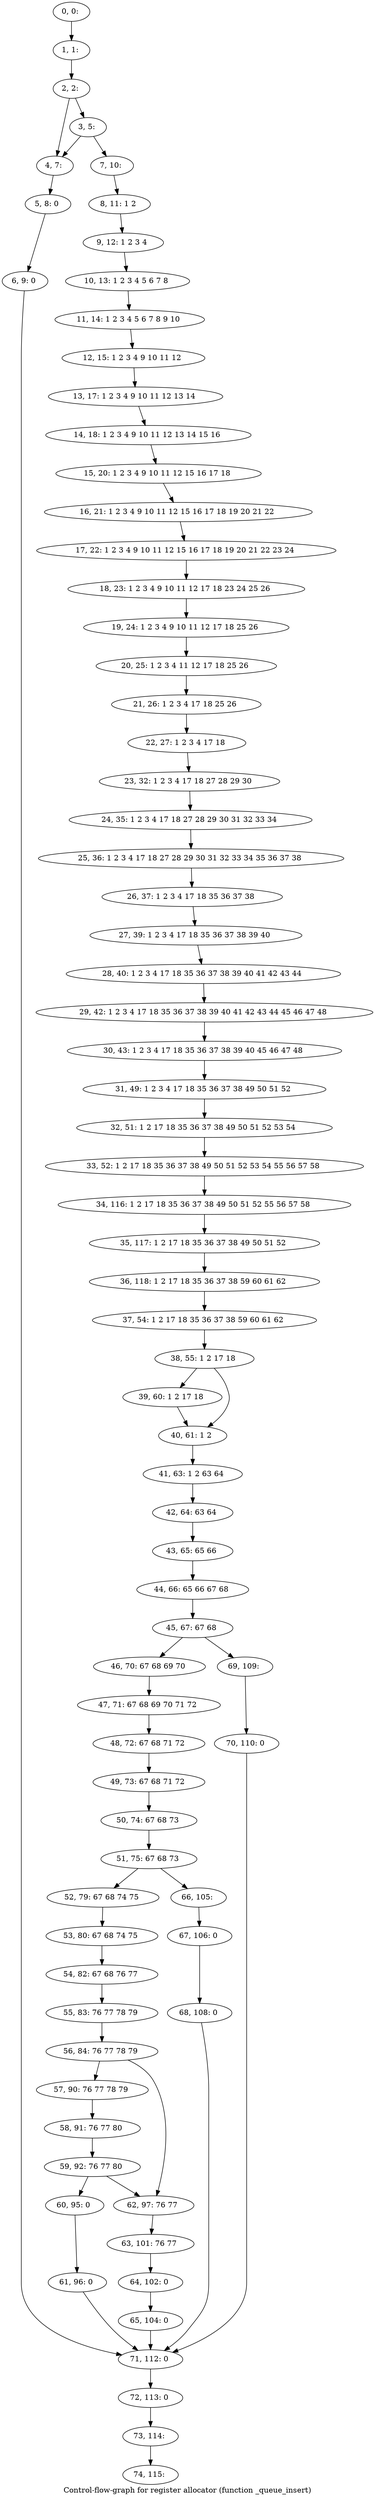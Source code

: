 digraph G {
graph [label="Control-flow-graph for register allocator (function _queue_insert)"]
0[label="0, 0: "];
1[label="1, 1: "];
2[label="2, 2: "];
3[label="3, 5: "];
4[label="4, 7: "];
5[label="5, 8: 0 "];
6[label="6, 9: 0 "];
7[label="7, 10: "];
8[label="8, 11: 1 2 "];
9[label="9, 12: 1 2 3 4 "];
10[label="10, 13: 1 2 3 4 5 6 7 8 "];
11[label="11, 14: 1 2 3 4 5 6 7 8 9 10 "];
12[label="12, 15: 1 2 3 4 9 10 11 12 "];
13[label="13, 17: 1 2 3 4 9 10 11 12 13 14 "];
14[label="14, 18: 1 2 3 4 9 10 11 12 13 14 15 16 "];
15[label="15, 20: 1 2 3 4 9 10 11 12 15 16 17 18 "];
16[label="16, 21: 1 2 3 4 9 10 11 12 15 16 17 18 19 20 21 22 "];
17[label="17, 22: 1 2 3 4 9 10 11 12 15 16 17 18 19 20 21 22 23 24 "];
18[label="18, 23: 1 2 3 4 9 10 11 12 17 18 23 24 25 26 "];
19[label="19, 24: 1 2 3 4 9 10 11 12 17 18 25 26 "];
20[label="20, 25: 1 2 3 4 11 12 17 18 25 26 "];
21[label="21, 26: 1 2 3 4 17 18 25 26 "];
22[label="22, 27: 1 2 3 4 17 18 "];
23[label="23, 32: 1 2 3 4 17 18 27 28 29 30 "];
24[label="24, 35: 1 2 3 4 17 18 27 28 29 30 31 32 33 34 "];
25[label="25, 36: 1 2 3 4 17 18 27 28 29 30 31 32 33 34 35 36 37 38 "];
26[label="26, 37: 1 2 3 4 17 18 35 36 37 38 "];
27[label="27, 39: 1 2 3 4 17 18 35 36 37 38 39 40 "];
28[label="28, 40: 1 2 3 4 17 18 35 36 37 38 39 40 41 42 43 44 "];
29[label="29, 42: 1 2 3 4 17 18 35 36 37 38 39 40 41 42 43 44 45 46 47 48 "];
30[label="30, 43: 1 2 3 4 17 18 35 36 37 38 39 40 45 46 47 48 "];
31[label="31, 49: 1 2 3 4 17 18 35 36 37 38 49 50 51 52 "];
32[label="32, 51: 1 2 17 18 35 36 37 38 49 50 51 52 53 54 "];
33[label="33, 52: 1 2 17 18 35 36 37 38 49 50 51 52 53 54 55 56 57 58 "];
34[label="34, 116: 1 2 17 18 35 36 37 38 49 50 51 52 55 56 57 58 "];
35[label="35, 117: 1 2 17 18 35 36 37 38 49 50 51 52 "];
36[label="36, 118: 1 2 17 18 35 36 37 38 59 60 61 62 "];
37[label="37, 54: 1 2 17 18 35 36 37 38 59 60 61 62 "];
38[label="38, 55: 1 2 17 18 "];
39[label="39, 60: 1 2 17 18 "];
40[label="40, 61: 1 2 "];
41[label="41, 63: 1 2 63 64 "];
42[label="42, 64: 63 64 "];
43[label="43, 65: 65 66 "];
44[label="44, 66: 65 66 67 68 "];
45[label="45, 67: 67 68 "];
46[label="46, 70: 67 68 69 70 "];
47[label="47, 71: 67 68 69 70 71 72 "];
48[label="48, 72: 67 68 71 72 "];
49[label="49, 73: 67 68 71 72 "];
50[label="50, 74: 67 68 73 "];
51[label="51, 75: 67 68 73 "];
52[label="52, 79: 67 68 74 75 "];
53[label="53, 80: 67 68 74 75 "];
54[label="54, 82: 67 68 76 77 "];
55[label="55, 83: 76 77 78 79 "];
56[label="56, 84: 76 77 78 79 "];
57[label="57, 90: 76 77 78 79 "];
58[label="58, 91: 76 77 80 "];
59[label="59, 92: 76 77 80 "];
60[label="60, 95: 0 "];
61[label="61, 96: 0 "];
62[label="62, 97: 76 77 "];
63[label="63, 101: 76 77 "];
64[label="64, 102: 0 "];
65[label="65, 104: 0 "];
66[label="66, 105: "];
67[label="67, 106: 0 "];
68[label="68, 108: 0 "];
69[label="69, 109: "];
70[label="70, 110: 0 "];
71[label="71, 112: 0 "];
72[label="72, 113: 0 "];
73[label="73, 114: "];
74[label="74, 115: "];
0->1 ;
1->2 ;
2->3 ;
2->4 ;
3->4 ;
3->7 ;
4->5 ;
5->6 ;
6->71 ;
7->8 ;
8->9 ;
9->10 ;
10->11 ;
11->12 ;
12->13 ;
13->14 ;
14->15 ;
15->16 ;
16->17 ;
17->18 ;
18->19 ;
19->20 ;
20->21 ;
21->22 ;
22->23 ;
23->24 ;
24->25 ;
25->26 ;
26->27 ;
27->28 ;
28->29 ;
29->30 ;
30->31 ;
31->32 ;
32->33 ;
33->34 ;
34->35 ;
35->36 ;
36->37 ;
37->38 ;
38->39 ;
38->40 ;
39->40 ;
40->41 ;
41->42 ;
42->43 ;
43->44 ;
44->45 ;
45->46 ;
45->69 ;
46->47 ;
47->48 ;
48->49 ;
49->50 ;
50->51 ;
51->52 ;
51->66 ;
52->53 ;
53->54 ;
54->55 ;
55->56 ;
56->57 ;
56->62 ;
57->58 ;
58->59 ;
59->60 ;
59->62 ;
60->61 ;
61->71 ;
62->63 ;
63->64 ;
64->65 ;
65->71 ;
66->67 ;
67->68 ;
68->71 ;
69->70 ;
70->71 ;
71->72 ;
72->73 ;
73->74 ;
}
